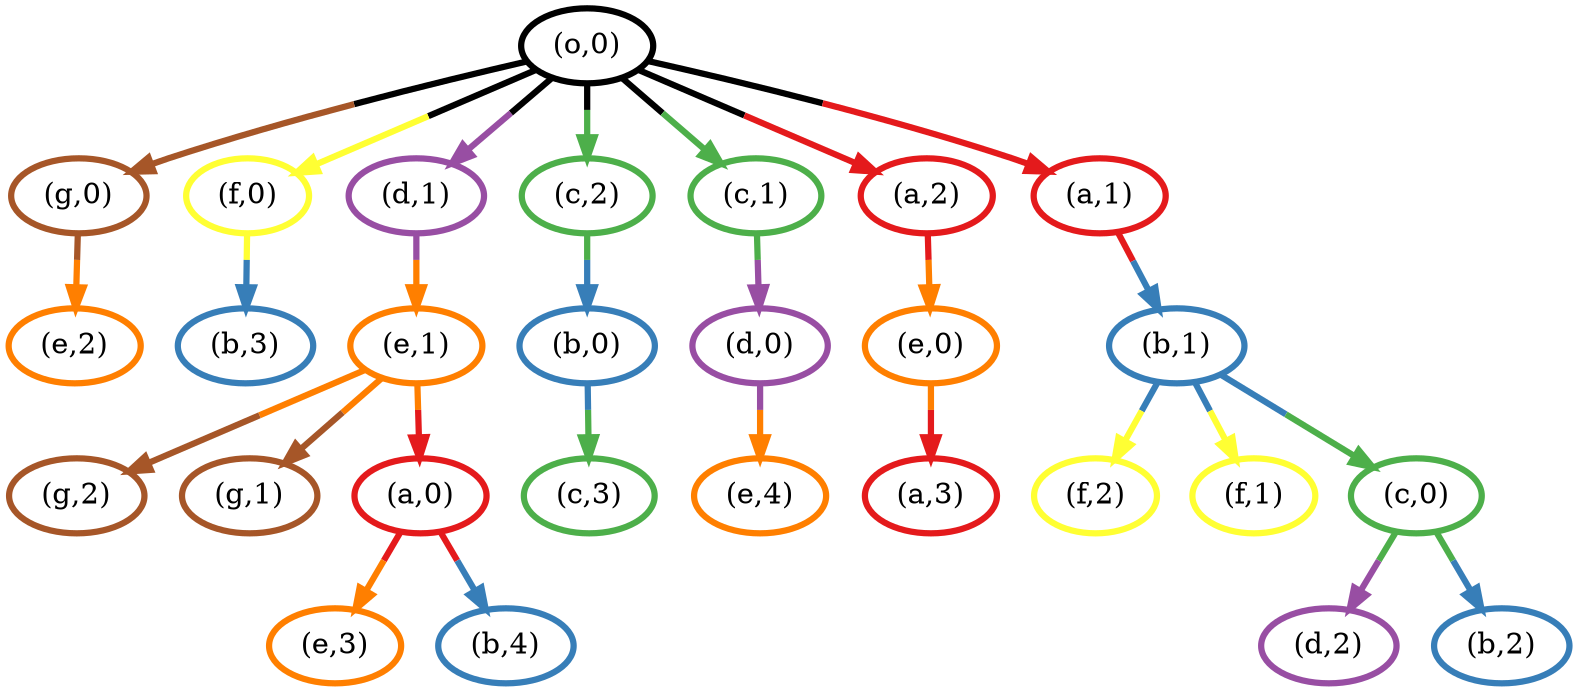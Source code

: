 digraph G {
	27 [penwidth=3,colorscheme=set19,color=-1082357361,label="(o,0)"]
	26 [penwidth=3,colorscheme=set19,color=5,label="(e,2)"]
	25 [penwidth=3,colorscheme=set19,color=7,label="(g,0)"]
	24 [penwidth=3,colorscheme=set19,color=2,label="(b,3)"]
	23 [penwidth=3,colorscheme=set19,color=6,label="(f,0)"]
	22 [penwidth=3,colorscheme=set19,color=7,label="(g,2)"]
	21 [penwidth=3,colorscheme=set19,color=7,label="(g,1)"]
	20 [penwidth=3,colorscheme=set19,color=1,label="(a,3)"]
	19 [penwidth=3,colorscheme=set19,color=5,label="(e,1)"]
	18 [penwidth=3,colorscheme=set19,color=4,label="(d,1)"]
	17 [penwidth=3,colorscheme=set19,color=5,label="(e,4)"]
	16 [penwidth=3,colorscheme=set19,color=3,label="(c,2)"]
	15 [penwidth=3,colorscheme=set19,color=4,label="(d,0)"]
	14 [penwidth=3,colorscheme=set19,color=3,label="(c,1)"]
	13 [penwidth=3,colorscheme=set19,color=4,label="(d,2)"]
	12 [penwidth=3,colorscheme=set19,color=2,label="(b,2)"]
	11 [penwidth=3,colorscheme=set19,color=6,label="(f,2)"]
	10 [penwidth=3,colorscheme=set19,color=6,label="(f,1)"]
	9 [penwidth=3,colorscheme=set19,color=3,label="(c,0)"]
	8 [penwidth=3,colorscheme=set19,color=3,label="(c,3)"]
	7 [penwidth=3,colorscheme=set19,color=2,label="(b,0)"]
	6 [penwidth=3,colorscheme=set19,color=5,label="(e,0)"]
	5 [penwidth=3,colorscheme=set19,color=1,label="(a,2)"]
	4 [penwidth=3,colorscheme=set19,color=2,label="(b,1)"]
	3 [penwidth=3,colorscheme=set19,color=1,label="(a,1)"]
	2 [penwidth=3,colorscheme=set19,color=5,label="(e,3)"]
	1 [penwidth=3,colorscheme=set19,color=2,label="(b,4)"]
	0 [penwidth=3,colorscheme=set19,color=1,label="(a,0)"]
	27 -> 25 [penwidth=3,colorscheme=set19,color="-1082357361;0.5:7"]
	27 -> 23 [penwidth=3,colorscheme=set19,color="-1082357361;0.5:6"]
	27 -> 18 [penwidth=3,colorscheme=set19,color="-1082357361;0.5:4"]
	27 -> 16 [penwidth=3,colorscheme=set19,color="-1082357361;0.5:3"]
	27 -> 14 [penwidth=3,colorscheme=set19,color="-1082357361;0.5:3"]
	27 -> 5 [penwidth=3,colorscheme=set19,color="-1082357361;0.5:1"]
	27 -> 3 [penwidth=3,colorscheme=set19,color="-1082357361;0.5:1"]
	25 -> 26 [penwidth=3,colorscheme=set19,color="7;0.5:5"]
	23 -> 24 [penwidth=3,colorscheme=set19,color="6;0.5:2"]
	19 -> 22 [penwidth=3,colorscheme=set19,color="5;0.5:7"]
	19 -> 21 [penwidth=3,colorscheme=set19,color="5;0.5:7"]
	19 -> 0 [penwidth=3,colorscheme=set19,color="5;0.5:1"]
	18 -> 19 [penwidth=3,colorscheme=set19,color="4;0.5:5"]
	16 -> 7 [penwidth=3,colorscheme=set19,color="3;0.5:2"]
	15 -> 17 [penwidth=3,colorscheme=set19,color="4;0.5:5"]
	14 -> 15 [penwidth=3,colorscheme=set19,color="3;0.5:4"]
	9 -> 13 [penwidth=3,colorscheme=set19,color="3;0.5:4"]
	9 -> 12 [penwidth=3,colorscheme=set19,color="3;0.5:2"]
	7 -> 8 [penwidth=3,colorscheme=set19,color="2;0.5:3"]
	6 -> 20 [penwidth=3,colorscheme=set19,color="5;0.5:1"]
	5 -> 6 [penwidth=3,colorscheme=set19,color="1;0.5:5"]
	4 -> 11 [penwidth=3,colorscheme=set19,color="2;0.5:6"]
	4 -> 10 [penwidth=3,colorscheme=set19,color="2;0.5:6"]
	4 -> 9 [penwidth=3,colorscheme=set19,color="2;0.5:3"]
	3 -> 4 [penwidth=3,colorscheme=set19,color="1;0.5:2"]
	0 -> 2 [penwidth=3,colorscheme=set19,color="1;0.5:5"]
	0 -> 1 [penwidth=3,colorscheme=set19,color="1;0.5:2"]
}
